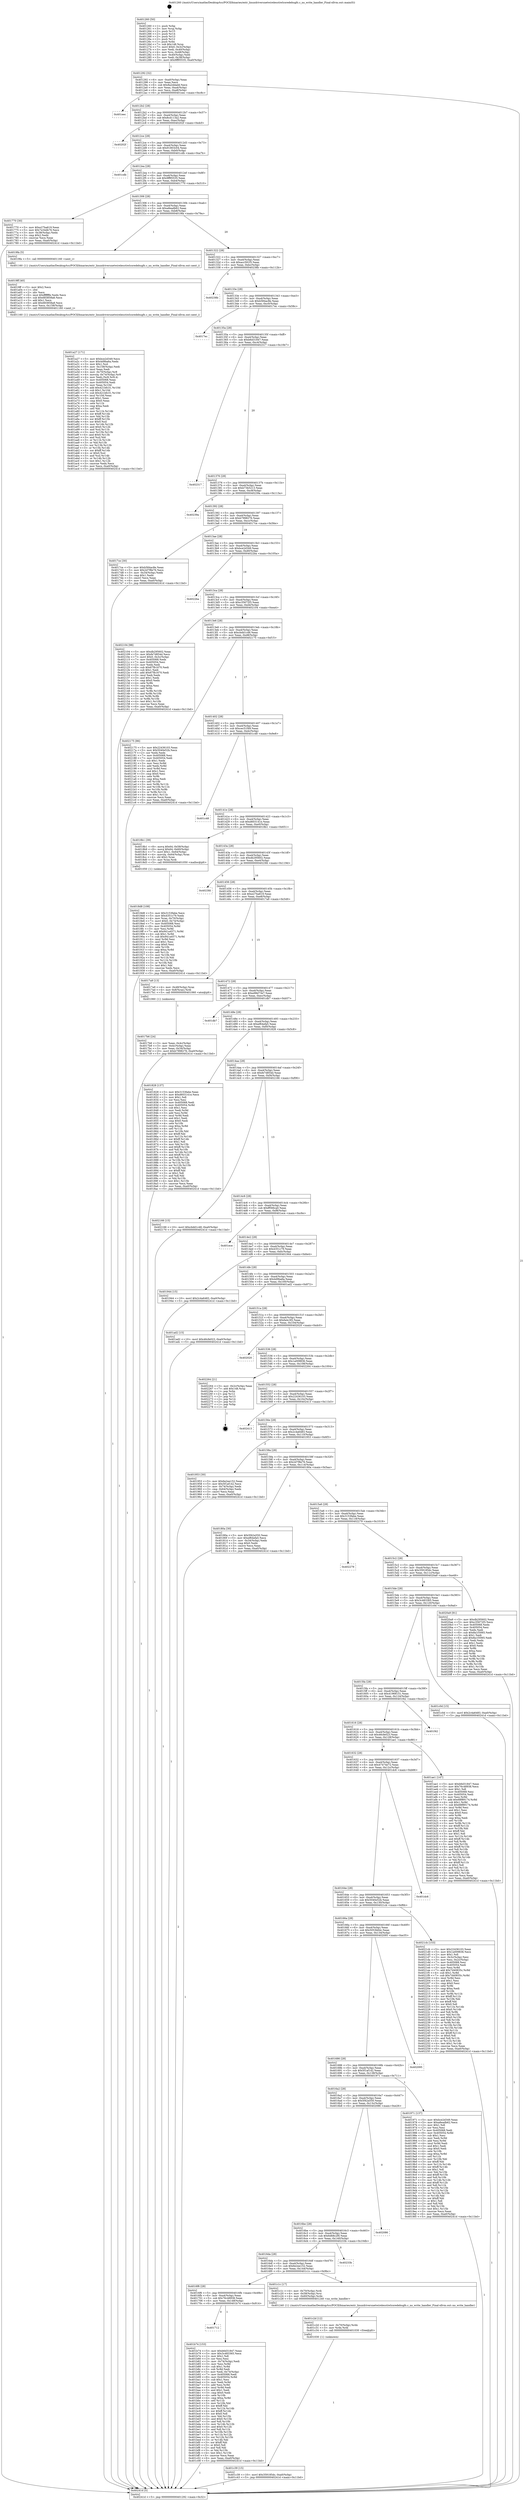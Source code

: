 digraph "0x401260" {
  label = "0x401260 (/mnt/c/Users/mathe/Desktop/tcc/POCII/binaries/extr_linuxdriversnetwirelesstiwlcoredebugfs.c_no_write_handler_Final-ollvm.out::main(0))"
  labelloc = "t"
  node[shape=record]

  Entry [label="",width=0.3,height=0.3,shape=circle,fillcolor=black,style=filled]
  "0x401292" [label="{
     0x401292 [32]\l
     | [instrs]\l
     &nbsp;&nbsp;0x401292 \<+6\>: mov -0xa0(%rbp),%eax\l
     &nbsp;&nbsp;0x401298 \<+2\>: mov %eax,%ecx\l
     &nbsp;&nbsp;0x40129a \<+6\>: sub $0x8a2ddadd,%ecx\l
     &nbsp;&nbsp;0x4012a0 \<+6\>: mov %eax,-0xa4(%rbp)\l
     &nbsp;&nbsp;0x4012a6 \<+6\>: mov %ecx,-0xa8(%rbp)\l
     &nbsp;&nbsp;0x4012ac \<+6\>: je 0000000000401eec \<main+0xc8c\>\l
  }"]
  "0x401eec" [label="{
     0x401eec\l
  }", style=dashed]
  "0x4012b2" [label="{
     0x4012b2 [28]\l
     | [instrs]\l
     &nbsp;&nbsp;0x4012b2 \<+5\>: jmp 00000000004012b7 \<main+0x57\>\l
     &nbsp;&nbsp;0x4012b7 \<+6\>: mov -0xa4(%rbp),%eax\l
     &nbsp;&nbsp;0x4012bd \<+5\>: sub $0x8cd113a2,%eax\l
     &nbsp;&nbsp;0x4012c2 \<+6\>: mov %eax,-0xac(%rbp)\l
     &nbsp;&nbsp;0x4012c8 \<+6\>: je 000000000040202f \<main+0xdcf\>\l
  }"]
  Exit [label="",width=0.3,height=0.3,shape=circle,fillcolor=black,style=filled,peripheries=2]
  "0x40202f" [label="{
     0x40202f\l
  }", style=dashed]
  "0x4012ce" [label="{
     0x4012ce [28]\l
     | [instrs]\l
     &nbsp;&nbsp;0x4012ce \<+5\>: jmp 00000000004012d3 \<main+0x73\>\l
     &nbsp;&nbsp;0x4012d3 \<+6\>: mov -0xa4(%rbp),%eax\l
     &nbsp;&nbsp;0x4012d9 \<+5\>: sub $0x91803c04,%eax\l
     &nbsp;&nbsp;0x4012de \<+6\>: mov %eax,-0xb0(%rbp)\l
     &nbsp;&nbsp;0x4012e4 \<+6\>: je 0000000000401cdb \<main+0xa7b\>\l
  }"]
  "0x401c39" [label="{
     0x401c39 [15]\l
     | [instrs]\l
     &nbsp;&nbsp;0x401c39 \<+10\>: movl $0x359185dc,-0xa0(%rbp)\l
     &nbsp;&nbsp;0x401c43 \<+5\>: jmp 000000000040241d \<main+0x11bd\>\l
  }"]
  "0x401cdb" [label="{
     0x401cdb\l
  }", style=dashed]
  "0x4012ea" [label="{
     0x4012ea [28]\l
     | [instrs]\l
     &nbsp;&nbsp;0x4012ea \<+5\>: jmp 00000000004012ef \<main+0x8f\>\l
     &nbsp;&nbsp;0x4012ef \<+6\>: mov -0xa4(%rbp),%eax\l
     &nbsp;&nbsp;0x4012f5 \<+5\>: sub $0x9ff95535,%eax\l
     &nbsp;&nbsp;0x4012fa \<+6\>: mov %eax,-0xb4(%rbp)\l
     &nbsp;&nbsp;0x401300 \<+6\>: je 0000000000401770 \<main+0x510\>\l
  }"]
  "0x401c2d" [label="{
     0x401c2d [12]\l
     | [instrs]\l
     &nbsp;&nbsp;0x401c2d \<+4\>: mov -0x70(%rbp),%rdx\l
     &nbsp;&nbsp;0x401c31 \<+3\>: mov %rdx,%rdi\l
     &nbsp;&nbsp;0x401c34 \<+5\>: call 0000000000401030 \<free@plt\>\l
     | [calls]\l
     &nbsp;&nbsp;0x401030 \{1\} (unknown)\l
  }"]
  "0x401770" [label="{
     0x401770 [30]\l
     | [instrs]\l
     &nbsp;&nbsp;0x401770 \<+5\>: mov $0xe27ba619,%eax\l
     &nbsp;&nbsp;0x401775 \<+5\>: mov $0x7e34db76,%ecx\l
     &nbsp;&nbsp;0x40177a \<+3\>: mov -0x38(%rbp),%edx\l
     &nbsp;&nbsp;0x40177d \<+3\>: cmp $0x2,%edx\l
     &nbsp;&nbsp;0x401780 \<+3\>: cmovne %ecx,%eax\l
     &nbsp;&nbsp;0x401783 \<+6\>: mov %eax,-0xa0(%rbp)\l
     &nbsp;&nbsp;0x401789 \<+5\>: jmp 000000000040241d \<main+0x11bd\>\l
  }"]
  "0x401306" [label="{
     0x401306 [28]\l
     | [instrs]\l
     &nbsp;&nbsp;0x401306 \<+5\>: jmp 000000000040130b \<main+0xab\>\l
     &nbsp;&nbsp;0x40130b \<+6\>: mov -0xa4(%rbp),%eax\l
     &nbsp;&nbsp;0x401311 \<+5\>: sub $0xa8eadb62,%eax\l
     &nbsp;&nbsp;0x401316 \<+6\>: mov %eax,-0xb8(%rbp)\l
     &nbsp;&nbsp;0x40131c \<+6\>: je 00000000004019fa \<main+0x79a\>\l
  }"]
  "0x40241d" [label="{
     0x40241d [5]\l
     | [instrs]\l
     &nbsp;&nbsp;0x40241d \<+5\>: jmp 0000000000401292 \<main+0x32\>\l
  }"]
  "0x401260" [label="{
     0x401260 [50]\l
     | [instrs]\l
     &nbsp;&nbsp;0x401260 \<+1\>: push %rbp\l
     &nbsp;&nbsp;0x401261 \<+3\>: mov %rsp,%rbp\l
     &nbsp;&nbsp;0x401264 \<+2\>: push %r15\l
     &nbsp;&nbsp;0x401266 \<+2\>: push %r14\l
     &nbsp;&nbsp;0x401268 \<+2\>: push %r13\l
     &nbsp;&nbsp;0x40126a \<+2\>: push %r12\l
     &nbsp;&nbsp;0x40126c \<+1\>: push %rbx\l
     &nbsp;&nbsp;0x40126d \<+7\>: sub $0x148,%rsp\l
     &nbsp;&nbsp;0x401274 \<+7\>: movl $0x0,-0x3c(%rbp)\l
     &nbsp;&nbsp;0x40127b \<+3\>: mov %edi,-0x40(%rbp)\l
     &nbsp;&nbsp;0x40127e \<+4\>: mov %rsi,-0x48(%rbp)\l
     &nbsp;&nbsp;0x401282 \<+3\>: mov -0x40(%rbp),%edi\l
     &nbsp;&nbsp;0x401285 \<+3\>: mov %edi,-0x38(%rbp)\l
     &nbsp;&nbsp;0x401288 \<+10\>: movl $0x9ff95535,-0xa0(%rbp)\l
  }"]
  "0x401712" [label="{
     0x401712\l
  }", style=dashed]
  "0x4019fa" [label="{
     0x4019fa [5]\l
     | [instrs]\l
     &nbsp;&nbsp;0x4019fa \<+5\>: call 0000000000401160 \<next_i\>\l
     | [calls]\l
     &nbsp;&nbsp;0x401160 \{1\} (/mnt/c/Users/mathe/Desktop/tcc/POCII/binaries/extr_linuxdriversnetwirelesstiwlcoredebugfs.c_no_write_handler_Final-ollvm.out::next_i)\l
  }"]
  "0x401322" [label="{
     0x401322 [28]\l
     | [instrs]\l
     &nbsp;&nbsp;0x401322 \<+5\>: jmp 0000000000401327 \<main+0xc7\>\l
     &nbsp;&nbsp;0x401327 \<+6\>: mov -0xa4(%rbp),%eax\l
     &nbsp;&nbsp;0x40132d \<+5\>: sub $0xacc591f3,%eax\l
     &nbsp;&nbsp;0x401332 \<+6\>: mov %eax,-0xbc(%rbp)\l
     &nbsp;&nbsp;0x401338 \<+6\>: je 000000000040238b \<main+0x112b\>\l
  }"]
  "0x401b74" [label="{
     0x401b74 [153]\l
     | [instrs]\l
     &nbsp;&nbsp;0x401b74 \<+5\>: mov $0xb6d31847,%eax\l
     &nbsp;&nbsp;0x401b79 \<+5\>: mov $0x3c483365,%ecx\l
     &nbsp;&nbsp;0x401b7e \<+2\>: mov $0x1,%dl\l
     &nbsp;&nbsp;0x401b80 \<+2\>: xor %esi,%esi\l
     &nbsp;&nbsp;0x401b82 \<+3\>: mov -0x74(%rbp),%edi\l
     &nbsp;&nbsp;0x401b85 \<+3\>: mov %esi,%r8d\l
     &nbsp;&nbsp;0x401b88 \<+4\>: sub $0x1,%r8d\l
     &nbsp;&nbsp;0x401b8c \<+3\>: sub %r8d,%edi\l
     &nbsp;&nbsp;0x401b8f \<+3\>: mov %edi,-0x74(%rbp)\l
     &nbsp;&nbsp;0x401b92 \<+7\>: mov 0x405068,%edi\l
     &nbsp;&nbsp;0x401b99 \<+8\>: mov 0x405054,%r8d\l
     &nbsp;&nbsp;0x401ba1 \<+3\>: sub $0x1,%esi\l
     &nbsp;&nbsp;0x401ba4 \<+3\>: mov %edi,%r9d\l
     &nbsp;&nbsp;0x401ba7 \<+3\>: add %esi,%r9d\l
     &nbsp;&nbsp;0x401baa \<+4\>: imul %r9d,%edi\l
     &nbsp;&nbsp;0x401bae \<+3\>: and $0x1,%edi\l
     &nbsp;&nbsp;0x401bb1 \<+3\>: cmp $0x0,%edi\l
     &nbsp;&nbsp;0x401bb4 \<+4\>: sete %r10b\l
     &nbsp;&nbsp;0x401bb8 \<+4\>: cmp $0xa,%r8d\l
     &nbsp;&nbsp;0x401bbc \<+4\>: setl %r11b\l
     &nbsp;&nbsp;0x401bc0 \<+3\>: mov %r10b,%bl\l
     &nbsp;&nbsp;0x401bc3 \<+3\>: xor $0xff,%bl\l
     &nbsp;&nbsp;0x401bc6 \<+3\>: mov %r11b,%r14b\l
     &nbsp;&nbsp;0x401bc9 \<+4\>: xor $0xff,%r14b\l
     &nbsp;&nbsp;0x401bcd \<+3\>: xor $0x0,%dl\l
     &nbsp;&nbsp;0x401bd0 \<+3\>: mov %bl,%r15b\l
     &nbsp;&nbsp;0x401bd3 \<+4\>: and $0x0,%r15b\l
     &nbsp;&nbsp;0x401bd7 \<+3\>: and %dl,%r10b\l
     &nbsp;&nbsp;0x401bda \<+3\>: mov %r14b,%r12b\l
     &nbsp;&nbsp;0x401bdd \<+4\>: and $0x0,%r12b\l
     &nbsp;&nbsp;0x401be1 \<+3\>: and %dl,%r11b\l
     &nbsp;&nbsp;0x401be4 \<+3\>: or %r10b,%r15b\l
     &nbsp;&nbsp;0x401be7 \<+3\>: or %r11b,%r12b\l
     &nbsp;&nbsp;0x401bea \<+3\>: xor %r12b,%r15b\l
     &nbsp;&nbsp;0x401bed \<+3\>: or %r14b,%bl\l
     &nbsp;&nbsp;0x401bf0 \<+3\>: xor $0xff,%bl\l
     &nbsp;&nbsp;0x401bf3 \<+3\>: or $0x0,%dl\l
     &nbsp;&nbsp;0x401bf6 \<+2\>: and %dl,%bl\l
     &nbsp;&nbsp;0x401bf8 \<+3\>: or %bl,%r15b\l
     &nbsp;&nbsp;0x401bfb \<+4\>: test $0x1,%r15b\l
     &nbsp;&nbsp;0x401bff \<+3\>: cmovne %ecx,%eax\l
     &nbsp;&nbsp;0x401c02 \<+6\>: mov %eax,-0xa0(%rbp)\l
     &nbsp;&nbsp;0x401c08 \<+5\>: jmp 000000000040241d \<main+0x11bd\>\l
  }"]
  "0x40238b" [label="{
     0x40238b\l
  }", style=dashed]
  "0x40133e" [label="{
     0x40133e [28]\l
     | [instrs]\l
     &nbsp;&nbsp;0x40133e \<+5\>: jmp 0000000000401343 \<main+0xe3\>\l
     &nbsp;&nbsp;0x401343 \<+6\>: mov -0xa4(%rbp),%eax\l
     &nbsp;&nbsp;0x401349 \<+5\>: sub $0xb584ac8e,%eax\l
     &nbsp;&nbsp;0x40134e \<+6\>: mov %eax,-0xc0(%rbp)\l
     &nbsp;&nbsp;0x401354 \<+6\>: je 00000000004017ec \<main+0x58c\>\l
  }"]
  "0x4016f6" [label="{
     0x4016f6 [28]\l
     | [instrs]\l
     &nbsp;&nbsp;0x4016f6 \<+5\>: jmp 00000000004016fb \<main+0x49b\>\l
     &nbsp;&nbsp;0x4016fb \<+6\>: mov -0xa4(%rbp),%eax\l
     &nbsp;&nbsp;0x401701 \<+5\>: sub $0x76c48938,%eax\l
     &nbsp;&nbsp;0x401706 \<+6\>: mov %eax,-0x148(%rbp)\l
     &nbsp;&nbsp;0x40170c \<+6\>: je 0000000000401b74 \<main+0x914\>\l
  }"]
  "0x4017ec" [label="{
     0x4017ec\l
  }", style=dashed]
  "0x40135a" [label="{
     0x40135a [28]\l
     | [instrs]\l
     &nbsp;&nbsp;0x40135a \<+5\>: jmp 000000000040135f \<main+0xff\>\l
     &nbsp;&nbsp;0x40135f \<+6\>: mov -0xa4(%rbp),%eax\l
     &nbsp;&nbsp;0x401365 \<+5\>: sub $0xb6d31847,%eax\l
     &nbsp;&nbsp;0x40136a \<+6\>: mov %eax,-0xc4(%rbp)\l
     &nbsp;&nbsp;0x401370 \<+6\>: je 0000000000402317 \<main+0x10b7\>\l
  }"]
  "0x401c1c" [label="{
     0x401c1c [17]\l
     | [instrs]\l
     &nbsp;&nbsp;0x401c1c \<+4\>: mov -0x70(%rbp),%rdi\l
     &nbsp;&nbsp;0x401c20 \<+4\>: mov -0x58(%rbp),%rsi\l
     &nbsp;&nbsp;0x401c24 \<+4\>: mov -0x60(%rbp),%rdx\l
     &nbsp;&nbsp;0x401c28 \<+5\>: call 0000000000401240 \<no_write_handler\>\l
     | [calls]\l
     &nbsp;&nbsp;0x401240 \{1\} (/mnt/c/Users/mathe/Desktop/tcc/POCII/binaries/extr_linuxdriversnetwirelesstiwlcoredebugfs.c_no_write_handler_Final-ollvm.out::no_write_handler)\l
  }"]
  "0x402317" [label="{
     0x402317\l
  }", style=dashed]
  "0x401376" [label="{
     0x401376 [28]\l
     | [instrs]\l
     &nbsp;&nbsp;0x401376 \<+5\>: jmp 000000000040137b \<main+0x11b\>\l
     &nbsp;&nbsp;0x40137b \<+6\>: mov -0xa4(%rbp),%eax\l
     &nbsp;&nbsp;0x401381 \<+5\>: sub $0xb73b5213,%eax\l
     &nbsp;&nbsp;0x401386 \<+6\>: mov %eax,-0xc8(%rbp)\l
     &nbsp;&nbsp;0x40138c \<+6\>: je 000000000040239a \<main+0x113a\>\l
  }"]
  "0x4016da" [label="{
     0x4016da [28]\l
     | [instrs]\l
     &nbsp;&nbsp;0x4016da \<+5\>: jmp 00000000004016df \<main+0x47f\>\l
     &nbsp;&nbsp;0x4016df \<+6\>: mov -0xa4(%rbp),%eax\l
     &nbsp;&nbsp;0x4016e5 \<+5\>: sub $0x6e2ee152,%eax\l
     &nbsp;&nbsp;0x4016ea \<+6\>: mov %eax,-0x144(%rbp)\l
     &nbsp;&nbsp;0x4016f0 \<+6\>: je 0000000000401c1c \<main+0x9bc\>\l
  }"]
  "0x40239a" [label="{
     0x40239a\l
  }", style=dashed]
  "0x401392" [label="{
     0x401392 [28]\l
     | [instrs]\l
     &nbsp;&nbsp;0x401392 \<+5\>: jmp 0000000000401397 \<main+0x137\>\l
     &nbsp;&nbsp;0x401397 \<+6\>: mov -0xa4(%rbp),%eax\l
     &nbsp;&nbsp;0x40139d \<+5\>: sub $0xb7998276,%eax\l
     &nbsp;&nbsp;0x4013a2 \<+6\>: mov %eax,-0xcc(%rbp)\l
     &nbsp;&nbsp;0x4013a8 \<+6\>: je 00000000004017ce \<main+0x56e\>\l
  }"]
  "0x40233b" [label="{
     0x40233b\l
  }", style=dashed]
  "0x4017ce" [label="{
     0x4017ce [30]\l
     | [instrs]\l
     &nbsp;&nbsp;0x4017ce \<+5\>: mov $0xb584ac8e,%eax\l
     &nbsp;&nbsp;0x4017d3 \<+5\>: mov $0x2d7f8e76,%ecx\l
     &nbsp;&nbsp;0x4017d8 \<+3\>: mov -0x34(%rbp),%edx\l
     &nbsp;&nbsp;0x4017db \<+3\>: cmp $0x1,%edx\l
     &nbsp;&nbsp;0x4017de \<+3\>: cmovl %ecx,%eax\l
     &nbsp;&nbsp;0x4017e1 \<+6\>: mov %eax,-0xa0(%rbp)\l
     &nbsp;&nbsp;0x4017e7 \<+5\>: jmp 000000000040241d \<main+0x11bd\>\l
  }"]
  "0x4013ae" [label="{
     0x4013ae [28]\l
     | [instrs]\l
     &nbsp;&nbsp;0x4013ae \<+5\>: jmp 00000000004013b3 \<main+0x153\>\l
     &nbsp;&nbsp;0x4013b3 \<+6\>: mov -0xa4(%rbp),%eax\l
     &nbsp;&nbsp;0x4013b9 \<+5\>: sub $0xbce2d349,%eax\l
     &nbsp;&nbsp;0x4013be \<+6\>: mov %eax,-0xd0(%rbp)\l
     &nbsp;&nbsp;0x4013c4 \<+6\>: je 00000000004022ba \<main+0x105a\>\l
  }"]
  "0x4016be" [label="{
     0x4016be [28]\l
     | [instrs]\l
     &nbsp;&nbsp;0x4016be \<+5\>: jmp 00000000004016c3 \<main+0x463\>\l
     &nbsp;&nbsp;0x4016c3 \<+6\>: mov -0xa4(%rbp),%eax\l
     &nbsp;&nbsp;0x4016c9 \<+5\>: sub $0x6d68c2f0,%eax\l
     &nbsp;&nbsp;0x4016ce \<+6\>: mov %eax,-0x140(%rbp)\l
     &nbsp;&nbsp;0x4016d4 \<+6\>: je 000000000040233b \<main+0x10db\>\l
  }"]
  "0x4022ba" [label="{
     0x4022ba\l
  }", style=dashed]
  "0x4013ca" [label="{
     0x4013ca [28]\l
     | [instrs]\l
     &nbsp;&nbsp;0x4013ca \<+5\>: jmp 00000000004013cf \<main+0x16f\>\l
     &nbsp;&nbsp;0x4013cf \<+6\>: mov -0xa4(%rbp),%eax\l
     &nbsp;&nbsp;0x4013d5 \<+5\>: sub $0xc35672f3,%eax\l
     &nbsp;&nbsp;0x4013da \<+6\>: mov %eax,-0xd4(%rbp)\l
     &nbsp;&nbsp;0x4013e0 \<+6\>: je 0000000000402104 \<main+0xea4\>\l
  }"]
  "0x402086" [label="{
     0x402086\l
  }", style=dashed]
  "0x402104" [label="{
     0x402104 [98]\l
     | [instrs]\l
     &nbsp;&nbsp;0x402104 \<+5\>: mov $0xdb295602,%eax\l
     &nbsp;&nbsp;0x402109 \<+5\>: mov $0xfe7d854d,%ecx\l
     &nbsp;&nbsp;0x40210e \<+7\>: movl $0x0,-0x3c(%rbp)\l
     &nbsp;&nbsp;0x402115 \<+7\>: mov 0x405068,%edx\l
     &nbsp;&nbsp;0x40211c \<+7\>: mov 0x405054,%esi\l
     &nbsp;&nbsp;0x402123 \<+2\>: mov %edx,%edi\l
     &nbsp;&nbsp;0x402125 \<+6\>: sub $0x67fb1670,%edi\l
     &nbsp;&nbsp;0x40212b \<+3\>: sub $0x1,%edi\l
     &nbsp;&nbsp;0x40212e \<+6\>: add $0x67fb1670,%edi\l
     &nbsp;&nbsp;0x402134 \<+3\>: imul %edi,%edx\l
     &nbsp;&nbsp;0x402137 \<+3\>: and $0x1,%edx\l
     &nbsp;&nbsp;0x40213a \<+3\>: cmp $0x0,%edx\l
     &nbsp;&nbsp;0x40213d \<+4\>: sete %r8b\l
     &nbsp;&nbsp;0x402141 \<+3\>: cmp $0xa,%esi\l
     &nbsp;&nbsp;0x402144 \<+4\>: setl %r9b\l
     &nbsp;&nbsp;0x402148 \<+3\>: mov %r8b,%r10b\l
     &nbsp;&nbsp;0x40214b \<+3\>: and %r9b,%r10b\l
     &nbsp;&nbsp;0x40214e \<+3\>: xor %r9b,%r8b\l
     &nbsp;&nbsp;0x402151 \<+3\>: or %r8b,%r10b\l
     &nbsp;&nbsp;0x402154 \<+4\>: test $0x1,%r10b\l
     &nbsp;&nbsp;0x402158 \<+3\>: cmovne %ecx,%eax\l
     &nbsp;&nbsp;0x40215b \<+6\>: mov %eax,-0xa0(%rbp)\l
     &nbsp;&nbsp;0x402161 \<+5\>: jmp 000000000040241d \<main+0x11bd\>\l
  }"]
  "0x4013e6" [label="{
     0x4013e6 [28]\l
     | [instrs]\l
     &nbsp;&nbsp;0x4013e6 \<+5\>: jmp 00000000004013eb \<main+0x18b\>\l
     &nbsp;&nbsp;0x4013eb \<+6\>: mov -0xa4(%rbp),%eax\l
     &nbsp;&nbsp;0x4013f1 \<+5\>: sub $0xcbdd1c48,%eax\l
     &nbsp;&nbsp;0x4013f6 \<+6\>: mov %eax,-0xd8(%rbp)\l
     &nbsp;&nbsp;0x4013fc \<+6\>: je 0000000000402175 \<main+0xf15\>\l
  }"]
  "0x401a27" [label="{
     0x401a27 [171]\l
     | [instrs]\l
     &nbsp;&nbsp;0x401a27 \<+5\>: mov $0xbce2d349,%ecx\l
     &nbsp;&nbsp;0x401a2c \<+5\>: mov $0x4d9ba6a,%edx\l
     &nbsp;&nbsp;0x401a31 \<+3\>: mov $0x1,%sil\l
     &nbsp;&nbsp;0x401a34 \<+6\>: mov -0x158(%rbp),%edi\l
     &nbsp;&nbsp;0x401a3a \<+3\>: imul %eax,%edi\l
     &nbsp;&nbsp;0x401a3d \<+4\>: mov -0x70(%rbp),%r8\l
     &nbsp;&nbsp;0x401a41 \<+4\>: movslq -0x74(%rbp),%r9\l
     &nbsp;&nbsp;0x401a45 \<+4\>: mov %edi,(%r8,%r9,4)\l
     &nbsp;&nbsp;0x401a49 \<+7\>: mov 0x405068,%eax\l
     &nbsp;&nbsp;0x401a50 \<+7\>: mov 0x405054,%edi\l
     &nbsp;&nbsp;0x401a57 \<+3\>: mov %eax,%r10d\l
     &nbsp;&nbsp;0x401a5a \<+7\>: add $0x421bfc31,%r10d\l
     &nbsp;&nbsp;0x401a61 \<+4\>: sub $0x1,%r10d\l
     &nbsp;&nbsp;0x401a65 \<+7\>: sub $0x421bfc31,%r10d\l
     &nbsp;&nbsp;0x401a6c \<+4\>: imul %r10d,%eax\l
     &nbsp;&nbsp;0x401a70 \<+3\>: and $0x1,%eax\l
     &nbsp;&nbsp;0x401a73 \<+3\>: cmp $0x0,%eax\l
     &nbsp;&nbsp;0x401a76 \<+4\>: sete %r11b\l
     &nbsp;&nbsp;0x401a7a \<+3\>: cmp $0xa,%edi\l
     &nbsp;&nbsp;0x401a7d \<+3\>: setl %bl\l
     &nbsp;&nbsp;0x401a80 \<+3\>: mov %r11b,%r14b\l
     &nbsp;&nbsp;0x401a83 \<+4\>: xor $0xff,%r14b\l
     &nbsp;&nbsp;0x401a87 \<+3\>: mov %bl,%r15b\l
     &nbsp;&nbsp;0x401a8a \<+4\>: xor $0xff,%r15b\l
     &nbsp;&nbsp;0x401a8e \<+4\>: xor $0x0,%sil\l
     &nbsp;&nbsp;0x401a92 \<+3\>: mov %r14b,%r12b\l
     &nbsp;&nbsp;0x401a95 \<+4\>: and $0x0,%r12b\l
     &nbsp;&nbsp;0x401a99 \<+3\>: and %sil,%r11b\l
     &nbsp;&nbsp;0x401a9c \<+3\>: mov %r15b,%r13b\l
     &nbsp;&nbsp;0x401a9f \<+4\>: and $0x0,%r13b\l
     &nbsp;&nbsp;0x401aa3 \<+3\>: and %sil,%bl\l
     &nbsp;&nbsp;0x401aa6 \<+3\>: or %r11b,%r12b\l
     &nbsp;&nbsp;0x401aa9 \<+3\>: or %bl,%r13b\l
     &nbsp;&nbsp;0x401aac \<+3\>: xor %r13b,%r12b\l
     &nbsp;&nbsp;0x401aaf \<+3\>: or %r15b,%r14b\l
     &nbsp;&nbsp;0x401ab2 \<+4\>: xor $0xff,%r14b\l
     &nbsp;&nbsp;0x401ab6 \<+4\>: or $0x0,%sil\l
     &nbsp;&nbsp;0x401aba \<+3\>: and %sil,%r14b\l
     &nbsp;&nbsp;0x401abd \<+3\>: or %r14b,%r12b\l
     &nbsp;&nbsp;0x401ac0 \<+4\>: test $0x1,%r12b\l
     &nbsp;&nbsp;0x401ac4 \<+3\>: cmovne %edx,%ecx\l
     &nbsp;&nbsp;0x401ac7 \<+6\>: mov %ecx,-0xa0(%rbp)\l
     &nbsp;&nbsp;0x401acd \<+5\>: jmp 000000000040241d \<main+0x11bd\>\l
  }"]
  "0x402175" [label="{
     0x402175 [86]\l
     | [instrs]\l
     &nbsp;&nbsp;0x402175 \<+5\>: mov $0x22436103,%eax\l
     &nbsp;&nbsp;0x40217a \<+5\>: mov $0x5040e52b,%ecx\l
     &nbsp;&nbsp;0x40217f \<+2\>: xor %edx,%edx\l
     &nbsp;&nbsp;0x402181 \<+7\>: mov 0x405068,%esi\l
     &nbsp;&nbsp;0x402188 \<+7\>: mov 0x405054,%edi\l
     &nbsp;&nbsp;0x40218f \<+3\>: sub $0x1,%edx\l
     &nbsp;&nbsp;0x402192 \<+3\>: mov %esi,%r8d\l
     &nbsp;&nbsp;0x402195 \<+3\>: add %edx,%r8d\l
     &nbsp;&nbsp;0x402198 \<+4\>: imul %r8d,%esi\l
     &nbsp;&nbsp;0x40219c \<+3\>: and $0x1,%esi\l
     &nbsp;&nbsp;0x40219f \<+3\>: cmp $0x0,%esi\l
     &nbsp;&nbsp;0x4021a2 \<+4\>: sete %r9b\l
     &nbsp;&nbsp;0x4021a6 \<+3\>: cmp $0xa,%edi\l
     &nbsp;&nbsp;0x4021a9 \<+4\>: setl %r10b\l
     &nbsp;&nbsp;0x4021ad \<+3\>: mov %r9b,%r11b\l
     &nbsp;&nbsp;0x4021b0 \<+3\>: and %r10b,%r11b\l
     &nbsp;&nbsp;0x4021b3 \<+3\>: xor %r10b,%r9b\l
     &nbsp;&nbsp;0x4021b6 \<+3\>: or %r9b,%r11b\l
     &nbsp;&nbsp;0x4021b9 \<+4\>: test $0x1,%r11b\l
     &nbsp;&nbsp;0x4021bd \<+3\>: cmovne %ecx,%eax\l
     &nbsp;&nbsp;0x4021c0 \<+6\>: mov %eax,-0xa0(%rbp)\l
     &nbsp;&nbsp;0x4021c6 \<+5\>: jmp 000000000040241d \<main+0x11bd\>\l
  }"]
  "0x401402" [label="{
     0x401402 [28]\l
     | [instrs]\l
     &nbsp;&nbsp;0x401402 \<+5\>: jmp 0000000000401407 \<main+0x1a7\>\l
     &nbsp;&nbsp;0x401407 \<+6\>: mov -0xa4(%rbp),%eax\l
     &nbsp;&nbsp;0x40140d \<+5\>: sub $0xcec51f49,%eax\l
     &nbsp;&nbsp;0x401412 \<+6\>: mov %eax,-0xdc(%rbp)\l
     &nbsp;&nbsp;0x401418 \<+6\>: je 0000000000401c48 \<main+0x9e8\>\l
  }"]
  "0x4019ff" [label="{
     0x4019ff [40]\l
     | [instrs]\l
     &nbsp;&nbsp;0x4019ff \<+5\>: mov $0x2,%ecx\l
     &nbsp;&nbsp;0x401a04 \<+1\>: cltd\l
     &nbsp;&nbsp;0x401a05 \<+2\>: idiv %ecx\l
     &nbsp;&nbsp;0x401a07 \<+6\>: imul $0xfffffffe,%edx,%ecx\l
     &nbsp;&nbsp;0x401a0d \<+6\>: sub $0x683858a8,%ecx\l
     &nbsp;&nbsp;0x401a13 \<+3\>: add $0x1,%ecx\l
     &nbsp;&nbsp;0x401a16 \<+6\>: add $0x683858a8,%ecx\l
     &nbsp;&nbsp;0x401a1c \<+6\>: mov %ecx,-0x158(%rbp)\l
     &nbsp;&nbsp;0x401a22 \<+5\>: call 0000000000401160 \<next_i\>\l
     | [calls]\l
     &nbsp;&nbsp;0x401160 \{1\} (/mnt/c/Users/mathe/Desktop/tcc/POCII/binaries/extr_linuxdriversnetwirelesstiwlcoredebugfs.c_no_write_handler_Final-ollvm.out::next_i)\l
  }"]
  "0x401c48" [label="{
     0x401c48\l
  }", style=dashed]
  "0x40141e" [label="{
     0x40141e [28]\l
     | [instrs]\l
     &nbsp;&nbsp;0x40141e \<+5\>: jmp 0000000000401423 \<main+0x1c3\>\l
     &nbsp;&nbsp;0x401423 \<+6\>: mov -0xa4(%rbp),%eax\l
     &nbsp;&nbsp;0x401429 \<+5\>: sub $0xd603141e,%eax\l
     &nbsp;&nbsp;0x40142e \<+6\>: mov %eax,-0xe0(%rbp)\l
     &nbsp;&nbsp;0x401434 \<+6\>: je 00000000004018b1 \<main+0x651\>\l
  }"]
  "0x4016a2" [label="{
     0x4016a2 [28]\l
     | [instrs]\l
     &nbsp;&nbsp;0x4016a2 \<+5\>: jmp 00000000004016a7 \<main+0x447\>\l
     &nbsp;&nbsp;0x4016a7 \<+6\>: mov -0xa4(%rbp),%eax\l
     &nbsp;&nbsp;0x4016ad \<+5\>: sub $0x5f42a550,%eax\l
     &nbsp;&nbsp;0x4016b2 \<+6\>: mov %eax,-0x13c(%rbp)\l
     &nbsp;&nbsp;0x4016b8 \<+6\>: je 0000000000402086 \<main+0xe26\>\l
  }"]
  "0x4018b1" [label="{
     0x4018b1 [39]\l
     | [instrs]\l
     &nbsp;&nbsp;0x4018b1 \<+8\>: movq $0x64,-0x58(%rbp)\l
     &nbsp;&nbsp;0x4018b9 \<+8\>: movq $0x64,-0x60(%rbp)\l
     &nbsp;&nbsp;0x4018c1 \<+7\>: movl $0x1,-0x64(%rbp)\l
     &nbsp;&nbsp;0x4018c8 \<+4\>: movslq -0x64(%rbp),%rax\l
     &nbsp;&nbsp;0x4018cc \<+4\>: shl $0x2,%rax\l
     &nbsp;&nbsp;0x4018d0 \<+3\>: mov %rax,%rdi\l
     &nbsp;&nbsp;0x4018d3 \<+5\>: call 0000000000401050 \<malloc@plt\>\l
     | [calls]\l
     &nbsp;&nbsp;0x401050 \{1\} (unknown)\l
  }"]
  "0x40143a" [label="{
     0x40143a [28]\l
     | [instrs]\l
     &nbsp;&nbsp;0x40143a \<+5\>: jmp 000000000040143f \<main+0x1df\>\l
     &nbsp;&nbsp;0x40143f \<+6\>: mov -0xa4(%rbp),%eax\l
     &nbsp;&nbsp;0x401445 \<+5\>: sub $0xdb295602,%eax\l
     &nbsp;&nbsp;0x40144a \<+6\>: mov %eax,-0xe4(%rbp)\l
     &nbsp;&nbsp;0x401450 \<+6\>: je 00000000004023fd \<main+0x119d\>\l
  }"]
  "0x401971" [label="{
     0x401971 [137]\l
     | [instrs]\l
     &nbsp;&nbsp;0x401971 \<+5\>: mov $0xbce2d349,%eax\l
     &nbsp;&nbsp;0x401976 \<+5\>: mov $0xa8eadb62,%ecx\l
     &nbsp;&nbsp;0x40197b \<+2\>: mov $0x1,%dl\l
     &nbsp;&nbsp;0x40197d \<+2\>: xor %esi,%esi\l
     &nbsp;&nbsp;0x40197f \<+7\>: mov 0x405068,%edi\l
     &nbsp;&nbsp;0x401986 \<+8\>: mov 0x405054,%r8d\l
     &nbsp;&nbsp;0x40198e \<+3\>: sub $0x1,%esi\l
     &nbsp;&nbsp;0x401991 \<+3\>: mov %edi,%r9d\l
     &nbsp;&nbsp;0x401994 \<+3\>: add %esi,%r9d\l
     &nbsp;&nbsp;0x401997 \<+4\>: imul %r9d,%edi\l
     &nbsp;&nbsp;0x40199b \<+3\>: and $0x1,%edi\l
     &nbsp;&nbsp;0x40199e \<+3\>: cmp $0x0,%edi\l
     &nbsp;&nbsp;0x4019a1 \<+4\>: sete %r10b\l
     &nbsp;&nbsp;0x4019a5 \<+4\>: cmp $0xa,%r8d\l
     &nbsp;&nbsp;0x4019a9 \<+4\>: setl %r11b\l
     &nbsp;&nbsp;0x4019ad \<+3\>: mov %r10b,%bl\l
     &nbsp;&nbsp;0x4019b0 \<+3\>: xor $0xff,%bl\l
     &nbsp;&nbsp;0x4019b3 \<+3\>: mov %r11b,%r14b\l
     &nbsp;&nbsp;0x4019b6 \<+4\>: xor $0xff,%r14b\l
     &nbsp;&nbsp;0x4019ba \<+3\>: xor $0x1,%dl\l
     &nbsp;&nbsp;0x4019bd \<+3\>: mov %bl,%r15b\l
     &nbsp;&nbsp;0x4019c0 \<+4\>: and $0xff,%r15b\l
     &nbsp;&nbsp;0x4019c4 \<+3\>: and %dl,%r10b\l
     &nbsp;&nbsp;0x4019c7 \<+3\>: mov %r14b,%r12b\l
     &nbsp;&nbsp;0x4019ca \<+4\>: and $0xff,%r12b\l
     &nbsp;&nbsp;0x4019ce \<+3\>: and %dl,%r11b\l
     &nbsp;&nbsp;0x4019d1 \<+3\>: or %r10b,%r15b\l
     &nbsp;&nbsp;0x4019d4 \<+3\>: or %r11b,%r12b\l
     &nbsp;&nbsp;0x4019d7 \<+3\>: xor %r12b,%r15b\l
     &nbsp;&nbsp;0x4019da \<+3\>: or %r14b,%bl\l
     &nbsp;&nbsp;0x4019dd \<+3\>: xor $0xff,%bl\l
     &nbsp;&nbsp;0x4019e0 \<+3\>: or $0x1,%dl\l
     &nbsp;&nbsp;0x4019e3 \<+2\>: and %dl,%bl\l
     &nbsp;&nbsp;0x4019e5 \<+3\>: or %bl,%r15b\l
     &nbsp;&nbsp;0x4019e8 \<+4\>: test $0x1,%r15b\l
     &nbsp;&nbsp;0x4019ec \<+3\>: cmovne %ecx,%eax\l
     &nbsp;&nbsp;0x4019ef \<+6\>: mov %eax,-0xa0(%rbp)\l
     &nbsp;&nbsp;0x4019f5 \<+5\>: jmp 000000000040241d \<main+0x11bd\>\l
  }"]
  "0x4023fd" [label="{
     0x4023fd\l
  }", style=dashed]
  "0x401456" [label="{
     0x401456 [28]\l
     | [instrs]\l
     &nbsp;&nbsp;0x401456 \<+5\>: jmp 000000000040145b \<main+0x1fb\>\l
     &nbsp;&nbsp;0x40145b \<+6\>: mov -0xa4(%rbp),%eax\l
     &nbsp;&nbsp;0x401461 \<+5\>: sub $0xe27ba619,%eax\l
     &nbsp;&nbsp;0x401466 \<+6\>: mov %eax,-0xe8(%rbp)\l
     &nbsp;&nbsp;0x40146c \<+6\>: je 00000000004017a9 \<main+0x549\>\l
  }"]
  "0x401686" [label="{
     0x401686 [28]\l
     | [instrs]\l
     &nbsp;&nbsp;0x401686 \<+5\>: jmp 000000000040168b \<main+0x42b\>\l
     &nbsp;&nbsp;0x40168b \<+6\>: mov -0xa4(%rbp),%eax\l
     &nbsp;&nbsp;0x401691 \<+5\>: sub $0x5f1af142,%eax\l
     &nbsp;&nbsp;0x401696 \<+6\>: mov %eax,-0x138(%rbp)\l
     &nbsp;&nbsp;0x40169c \<+6\>: je 0000000000401971 \<main+0x711\>\l
  }"]
  "0x4017a9" [label="{
     0x4017a9 [13]\l
     | [instrs]\l
     &nbsp;&nbsp;0x4017a9 \<+4\>: mov -0x48(%rbp),%rax\l
     &nbsp;&nbsp;0x4017ad \<+4\>: mov 0x8(%rax),%rdi\l
     &nbsp;&nbsp;0x4017b1 \<+5\>: call 0000000000401060 \<atoi@plt\>\l
     | [calls]\l
     &nbsp;&nbsp;0x401060 \{1\} (unknown)\l
  }"]
  "0x401472" [label="{
     0x401472 [28]\l
     | [instrs]\l
     &nbsp;&nbsp;0x401472 \<+5\>: jmp 0000000000401477 \<main+0x217\>\l
     &nbsp;&nbsp;0x401477 \<+6\>: mov -0xa4(%rbp),%eax\l
     &nbsp;&nbsp;0x40147d \<+5\>: sub $0xe98d73e7,%eax\l
     &nbsp;&nbsp;0x401482 \<+6\>: mov %eax,-0xec(%rbp)\l
     &nbsp;&nbsp;0x401488 \<+6\>: je 0000000000401db7 \<main+0xb57\>\l
  }"]
  "0x4017b6" [label="{
     0x4017b6 [24]\l
     | [instrs]\l
     &nbsp;&nbsp;0x4017b6 \<+3\>: mov %eax,-0x4c(%rbp)\l
     &nbsp;&nbsp;0x4017b9 \<+3\>: mov -0x4c(%rbp),%eax\l
     &nbsp;&nbsp;0x4017bc \<+3\>: mov %eax,-0x34(%rbp)\l
     &nbsp;&nbsp;0x4017bf \<+10\>: movl $0xb7998276,-0xa0(%rbp)\l
     &nbsp;&nbsp;0x4017c9 \<+5\>: jmp 000000000040241d \<main+0x11bd\>\l
  }"]
  "0x402095" [label="{
     0x402095\l
  }", style=dashed]
  "0x401db7" [label="{
     0x401db7\l
  }", style=dashed]
  "0x40148e" [label="{
     0x40148e [28]\l
     | [instrs]\l
     &nbsp;&nbsp;0x40148e \<+5\>: jmp 0000000000401493 \<main+0x233\>\l
     &nbsp;&nbsp;0x401493 \<+6\>: mov -0xa4(%rbp),%eax\l
     &nbsp;&nbsp;0x401499 \<+5\>: sub $0xef64efa5,%eax\l
     &nbsp;&nbsp;0x40149e \<+6\>: mov %eax,-0xf0(%rbp)\l
     &nbsp;&nbsp;0x4014a4 \<+6\>: je 0000000000401828 \<main+0x5c8\>\l
  }"]
  "0x40166a" [label="{
     0x40166a [28]\l
     | [instrs]\l
     &nbsp;&nbsp;0x40166a \<+5\>: jmp 000000000040166f \<main+0x40f\>\l
     &nbsp;&nbsp;0x40166f \<+6\>: mov -0xa4(%rbp),%eax\l
     &nbsp;&nbsp;0x401675 \<+5\>: sub $0x5053b64c,%eax\l
     &nbsp;&nbsp;0x40167a \<+6\>: mov %eax,-0x134(%rbp)\l
     &nbsp;&nbsp;0x401680 \<+6\>: je 0000000000402095 \<main+0xe35\>\l
  }"]
  "0x401828" [label="{
     0x401828 [137]\l
     | [instrs]\l
     &nbsp;&nbsp;0x401828 \<+5\>: mov $0x3153fabe,%eax\l
     &nbsp;&nbsp;0x40182d \<+5\>: mov $0xd603141e,%ecx\l
     &nbsp;&nbsp;0x401832 \<+2\>: mov $0x1,%dl\l
     &nbsp;&nbsp;0x401834 \<+2\>: xor %esi,%esi\l
     &nbsp;&nbsp;0x401836 \<+7\>: mov 0x405068,%edi\l
     &nbsp;&nbsp;0x40183d \<+8\>: mov 0x405054,%r8d\l
     &nbsp;&nbsp;0x401845 \<+3\>: sub $0x1,%esi\l
     &nbsp;&nbsp;0x401848 \<+3\>: mov %edi,%r9d\l
     &nbsp;&nbsp;0x40184b \<+3\>: add %esi,%r9d\l
     &nbsp;&nbsp;0x40184e \<+4\>: imul %r9d,%edi\l
     &nbsp;&nbsp;0x401852 \<+3\>: and $0x1,%edi\l
     &nbsp;&nbsp;0x401855 \<+3\>: cmp $0x0,%edi\l
     &nbsp;&nbsp;0x401858 \<+4\>: sete %r10b\l
     &nbsp;&nbsp;0x40185c \<+4\>: cmp $0xa,%r8d\l
     &nbsp;&nbsp;0x401860 \<+4\>: setl %r11b\l
     &nbsp;&nbsp;0x401864 \<+3\>: mov %r10b,%bl\l
     &nbsp;&nbsp;0x401867 \<+3\>: xor $0xff,%bl\l
     &nbsp;&nbsp;0x40186a \<+3\>: mov %r11b,%r14b\l
     &nbsp;&nbsp;0x40186d \<+4\>: xor $0xff,%r14b\l
     &nbsp;&nbsp;0x401871 \<+3\>: xor $0x1,%dl\l
     &nbsp;&nbsp;0x401874 \<+3\>: mov %bl,%r15b\l
     &nbsp;&nbsp;0x401877 \<+4\>: and $0xff,%r15b\l
     &nbsp;&nbsp;0x40187b \<+3\>: and %dl,%r10b\l
     &nbsp;&nbsp;0x40187e \<+3\>: mov %r14b,%r12b\l
     &nbsp;&nbsp;0x401881 \<+4\>: and $0xff,%r12b\l
     &nbsp;&nbsp;0x401885 \<+3\>: and %dl,%r11b\l
     &nbsp;&nbsp;0x401888 \<+3\>: or %r10b,%r15b\l
     &nbsp;&nbsp;0x40188b \<+3\>: or %r11b,%r12b\l
     &nbsp;&nbsp;0x40188e \<+3\>: xor %r12b,%r15b\l
     &nbsp;&nbsp;0x401891 \<+3\>: or %r14b,%bl\l
     &nbsp;&nbsp;0x401894 \<+3\>: xor $0xff,%bl\l
     &nbsp;&nbsp;0x401897 \<+3\>: or $0x1,%dl\l
     &nbsp;&nbsp;0x40189a \<+2\>: and %dl,%bl\l
     &nbsp;&nbsp;0x40189c \<+3\>: or %bl,%r15b\l
     &nbsp;&nbsp;0x40189f \<+4\>: test $0x1,%r15b\l
     &nbsp;&nbsp;0x4018a3 \<+3\>: cmovne %ecx,%eax\l
     &nbsp;&nbsp;0x4018a6 \<+6\>: mov %eax,-0xa0(%rbp)\l
     &nbsp;&nbsp;0x4018ac \<+5\>: jmp 000000000040241d \<main+0x11bd\>\l
  }"]
  "0x4014aa" [label="{
     0x4014aa [28]\l
     | [instrs]\l
     &nbsp;&nbsp;0x4014aa \<+5\>: jmp 00000000004014af \<main+0x24f\>\l
     &nbsp;&nbsp;0x4014af \<+6\>: mov -0xa4(%rbp),%eax\l
     &nbsp;&nbsp;0x4014b5 \<+5\>: sub $0xfe7d854d,%eax\l
     &nbsp;&nbsp;0x4014ba \<+6\>: mov %eax,-0xf4(%rbp)\l
     &nbsp;&nbsp;0x4014c0 \<+6\>: je 0000000000402166 \<main+0xf06\>\l
  }"]
  "0x4021cb" [label="{
     0x4021cb [153]\l
     | [instrs]\l
     &nbsp;&nbsp;0x4021cb \<+5\>: mov $0x22436103,%eax\l
     &nbsp;&nbsp;0x4021d0 \<+5\>: mov $0x1a009836,%ecx\l
     &nbsp;&nbsp;0x4021d5 \<+2\>: mov $0x1,%dl\l
     &nbsp;&nbsp;0x4021d7 \<+3\>: mov -0x3c(%rbp),%esi\l
     &nbsp;&nbsp;0x4021da \<+3\>: mov %esi,-0x2c(%rbp)\l
     &nbsp;&nbsp;0x4021dd \<+7\>: mov 0x405068,%esi\l
     &nbsp;&nbsp;0x4021e4 \<+7\>: mov 0x405054,%edi\l
     &nbsp;&nbsp;0x4021eb \<+3\>: mov %esi,%r8d\l
     &nbsp;&nbsp;0x4021ee \<+7\>: add $0x7d40835c,%r8d\l
     &nbsp;&nbsp;0x4021f5 \<+4\>: sub $0x1,%r8d\l
     &nbsp;&nbsp;0x4021f9 \<+7\>: sub $0x7d40835c,%r8d\l
     &nbsp;&nbsp;0x402200 \<+4\>: imul %r8d,%esi\l
     &nbsp;&nbsp;0x402204 \<+3\>: and $0x1,%esi\l
     &nbsp;&nbsp;0x402207 \<+3\>: cmp $0x0,%esi\l
     &nbsp;&nbsp;0x40220a \<+4\>: sete %r9b\l
     &nbsp;&nbsp;0x40220e \<+3\>: cmp $0xa,%edi\l
     &nbsp;&nbsp;0x402211 \<+4\>: setl %r10b\l
     &nbsp;&nbsp;0x402215 \<+3\>: mov %r9b,%r11b\l
     &nbsp;&nbsp;0x402218 \<+4\>: xor $0xff,%r11b\l
     &nbsp;&nbsp;0x40221c \<+3\>: mov %r10b,%bl\l
     &nbsp;&nbsp;0x40221f \<+3\>: xor $0xff,%bl\l
     &nbsp;&nbsp;0x402222 \<+3\>: xor $0x0,%dl\l
     &nbsp;&nbsp;0x402225 \<+3\>: mov %r11b,%r14b\l
     &nbsp;&nbsp;0x402228 \<+4\>: and $0x0,%r14b\l
     &nbsp;&nbsp;0x40222c \<+3\>: and %dl,%r9b\l
     &nbsp;&nbsp;0x40222f \<+3\>: mov %bl,%r15b\l
     &nbsp;&nbsp;0x402232 \<+4\>: and $0x0,%r15b\l
     &nbsp;&nbsp;0x402236 \<+3\>: and %dl,%r10b\l
     &nbsp;&nbsp;0x402239 \<+3\>: or %r9b,%r14b\l
     &nbsp;&nbsp;0x40223c \<+3\>: or %r10b,%r15b\l
     &nbsp;&nbsp;0x40223f \<+3\>: xor %r15b,%r14b\l
     &nbsp;&nbsp;0x402242 \<+3\>: or %bl,%r11b\l
     &nbsp;&nbsp;0x402245 \<+4\>: xor $0xff,%r11b\l
     &nbsp;&nbsp;0x402249 \<+3\>: or $0x0,%dl\l
     &nbsp;&nbsp;0x40224c \<+3\>: and %dl,%r11b\l
     &nbsp;&nbsp;0x40224f \<+3\>: or %r11b,%r14b\l
     &nbsp;&nbsp;0x402252 \<+4\>: test $0x1,%r14b\l
     &nbsp;&nbsp;0x402256 \<+3\>: cmovne %ecx,%eax\l
     &nbsp;&nbsp;0x402259 \<+6\>: mov %eax,-0xa0(%rbp)\l
     &nbsp;&nbsp;0x40225f \<+5\>: jmp 000000000040241d \<main+0x11bd\>\l
  }"]
  "0x402166" [label="{
     0x402166 [15]\l
     | [instrs]\l
     &nbsp;&nbsp;0x402166 \<+10\>: movl $0xcbdd1c48,-0xa0(%rbp)\l
     &nbsp;&nbsp;0x402170 \<+5\>: jmp 000000000040241d \<main+0x11bd\>\l
  }"]
  "0x4014c6" [label="{
     0x4014c6 [28]\l
     | [instrs]\l
     &nbsp;&nbsp;0x4014c6 \<+5\>: jmp 00000000004014cb \<main+0x26b\>\l
     &nbsp;&nbsp;0x4014cb \<+6\>: mov -0xa4(%rbp),%eax\l
     &nbsp;&nbsp;0x4014d1 \<+5\>: sub $0xff566ca0,%eax\l
     &nbsp;&nbsp;0x4014d6 \<+6\>: mov %eax,-0xf8(%rbp)\l
     &nbsp;&nbsp;0x4014dc \<+6\>: je 0000000000401ece \<main+0xc6e\>\l
  }"]
  "0x40164e" [label="{
     0x40164e [28]\l
     | [instrs]\l
     &nbsp;&nbsp;0x40164e \<+5\>: jmp 0000000000401653 \<main+0x3f3\>\l
     &nbsp;&nbsp;0x401653 \<+6\>: mov -0xa4(%rbp),%eax\l
     &nbsp;&nbsp;0x401659 \<+5\>: sub $0x5040e52b,%eax\l
     &nbsp;&nbsp;0x40165e \<+6\>: mov %eax,-0x130(%rbp)\l
     &nbsp;&nbsp;0x401664 \<+6\>: je 00000000004021cb \<main+0xf6b\>\l
  }"]
  "0x401ece" [label="{
     0x401ece\l
  }", style=dashed]
  "0x4014e2" [label="{
     0x4014e2 [28]\l
     | [instrs]\l
     &nbsp;&nbsp;0x4014e2 \<+5\>: jmp 00000000004014e7 \<main+0x287\>\l
     &nbsp;&nbsp;0x4014e7 \<+6\>: mov -0xa4(%rbp),%eax\l
     &nbsp;&nbsp;0x4014ed \<+5\>: sub $0x4351c79,%eax\l
     &nbsp;&nbsp;0x4014f2 \<+6\>: mov %eax,-0xfc(%rbp)\l
     &nbsp;&nbsp;0x4014f8 \<+6\>: je 0000000000401944 \<main+0x6e4\>\l
  }"]
  "0x401dc6" [label="{
     0x401dc6\l
  }", style=dashed]
  "0x401944" [label="{
     0x401944 [15]\l
     | [instrs]\l
     &nbsp;&nbsp;0x401944 \<+10\>: movl $0x2c4a6483,-0xa0(%rbp)\l
     &nbsp;&nbsp;0x40194e \<+5\>: jmp 000000000040241d \<main+0x11bd\>\l
  }"]
  "0x4014fe" [label="{
     0x4014fe [28]\l
     | [instrs]\l
     &nbsp;&nbsp;0x4014fe \<+5\>: jmp 0000000000401503 \<main+0x2a3\>\l
     &nbsp;&nbsp;0x401503 \<+6\>: mov -0xa4(%rbp),%eax\l
     &nbsp;&nbsp;0x401509 \<+5\>: sub $0x4d9ba6a,%eax\l
     &nbsp;&nbsp;0x40150e \<+6\>: mov %eax,-0x100(%rbp)\l
     &nbsp;&nbsp;0x401514 \<+6\>: je 0000000000401ad2 \<main+0x872\>\l
  }"]
  "0x401632" [label="{
     0x401632 [28]\l
     | [instrs]\l
     &nbsp;&nbsp;0x401632 \<+5\>: jmp 0000000000401637 \<main+0x3d7\>\l
     &nbsp;&nbsp;0x401637 \<+6\>: mov -0xa4(%rbp),%eax\l
     &nbsp;&nbsp;0x40163d \<+5\>: sub $0x47474e72,%eax\l
     &nbsp;&nbsp;0x401642 \<+6\>: mov %eax,-0x12c(%rbp)\l
     &nbsp;&nbsp;0x401648 \<+6\>: je 0000000000401dc6 \<main+0xb66\>\l
  }"]
  "0x401ad2" [label="{
     0x401ad2 [15]\l
     | [instrs]\l
     &nbsp;&nbsp;0x401ad2 \<+10\>: movl $0x46cfe023,-0xa0(%rbp)\l
     &nbsp;&nbsp;0x401adc \<+5\>: jmp 000000000040241d \<main+0x11bd\>\l
  }"]
  "0x40151a" [label="{
     0x40151a [28]\l
     | [instrs]\l
     &nbsp;&nbsp;0x40151a \<+5\>: jmp 000000000040151f \<main+0x2bf\>\l
     &nbsp;&nbsp;0x40151f \<+6\>: mov -0xa4(%rbp),%eax\l
     &nbsp;&nbsp;0x401525 \<+5\>: sub $0xfa4c3f2,%eax\l
     &nbsp;&nbsp;0x40152a \<+6\>: mov %eax,-0x104(%rbp)\l
     &nbsp;&nbsp;0x401530 \<+6\>: je 0000000000402020 \<main+0xdc0\>\l
  }"]
  "0x401ae1" [label="{
     0x401ae1 [147]\l
     | [instrs]\l
     &nbsp;&nbsp;0x401ae1 \<+5\>: mov $0xb6d31847,%eax\l
     &nbsp;&nbsp;0x401ae6 \<+5\>: mov $0x76c48938,%ecx\l
     &nbsp;&nbsp;0x401aeb \<+2\>: mov $0x1,%dl\l
     &nbsp;&nbsp;0x401aed \<+7\>: mov 0x405068,%esi\l
     &nbsp;&nbsp;0x401af4 \<+7\>: mov 0x405054,%edi\l
     &nbsp;&nbsp;0x401afb \<+3\>: mov %esi,%r8d\l
     &nbsp;&nbsp;0x401afe \<+7\>: add $0x68f89174,%r8d\l
     &nbsp;&nbsp;0x401b05 \<+4\>: sub $0x1,%r8d\l
     &nbsp;&nbsp;0x401b09 \<+7\>: sub $0x68f89174,%r8d\l
     &nbsp;&nbsp;0x401b10 \<+4\>: imul %r8d,%esi\l
     &nbsp;&nbsp;0x401b14 \<+3\>: and $0x1,%esi\l
     &nbsp;&nbsp;0x401b17 \<+3\>: cmp $0x0,%esi\l
     &nbsp;&nbsp;0x401b1a \<+4\>: sete %r9b\l
     &nbsp;&nbsp;0x401b1e \<+3\>: cmp $0xa,%edi\l
     &nbsp;&nbsp;0x401b21 \<+4\>: setl %r10b\l
     &nbsp;&nbsp;0x401b25 \<+3\>: mov %r9b,%r11b\l
     &nbsp;&nbsp;0x401b28 \<+4\>: xor $0xff,%r11b\l
     &nbsp;&nbsp;0x401b2c \<+3\>: mov %r10b,%bl\l
     &nbsp;&nbsp;0x401b2f \<+3\>: xor $0xff,%bl\l
     &nbsp;&nbsp;0x401b32 \<+3\>: xor $0x1,%dl\l
     &nbsp;&nbsp;0x401b35 \<+3\>: mov %r11b,%r14b\l
     &nbsp;&nbsp;0x401b38 \<+4\>: and $0xff,%r14b\l
     &nbsp;&nbsp;0x401b3c \<+3\>: and %dl,%r9b\l
     &nbsp;&nbsp;0x401b3f \<+3\>: mov %bl,%r15b\l
     &nbsp;&nbsp;0x401b42 \<+4\>: and $0xff,%r15b\l
     &nbsp;&nbsp;0x401b46 \<+3\>: and %dl,%r10b\l
     &nbsp;&nbsp;0x401b49 \<+3\>: or %r9b,%r14b\l
     &nbsp;&nbsp;0x401b4c \<+3\>: or %r10b,%r15b\l
     &nbsp;&nbsp;0x401b4f \<+3\>: xor %r15b,%r14b\l
     &nbsp;&nbsp;0x401b52 \<+3\>: or %bl,%r11b\l
     &nbsp;&nbsp;0x401b55 \<+4\>: xor $0xff,%r11b\l
     &nbsp;&nbsp;0x401b59 \<+3\>: or $0x1,%dl\l
     &nbsp;&nbsp;0x401b5c \<+3\>: and %dl,%r11b\l
     &nbsp;&nbsp;0x401b5f \<+3\>: or %r11b,%r14b\l
     &nbsp;&nbsp;0x401b62 \<+4\>: test $0x1,%r14b\l
     &nbsp;&nbsp;0x401b66 \<+3\>: cmovne %ecx,%eax\l
     &nbsp;&nbsp;0x401b69 \<+6\>: mov %eax,-0xa0(%rbp)\l
     &nbsp;&nbsp;0x401b6f \<+5\>: jmp 000000000040241d \<main+0x11bd\>\l
  }"]
  "0x402020" [label="{
     0x402020\l
  }", style=dashed]
  "0x401536" [label="{
     0x401536 [28]\l
     | [instrs]\l
     &nbsp;&nbsp;0x401536 \<+5\>: jmp 000000000040153b \<main+0x2db\>\l
     &nbsp;&nbsp;0x40153b \<+6\>: mov -0xa4(%rbp),%eax\l
     &nbsp;&nbsp;0x401541 \<+5\>: sub $0x1a009836,%eax\l
     &nbsp;&nbsp;0x401546 \<+6\>: mov %eax,-0x108(%rbp)\l
     &nbsp;&nbsp;0x40154c \<+6\>: je 0000000000402264 \<main+0x1004\>\l
  }"]
  "0x401616" [label="{
     0x401616 [28]\l
     | [instrs]\l
     &nbsp;&nbsp;0x401616 \<+5\>: jmp 000000000040161b \<main+0x3bb\>\l
     &nbsp;&nbsp;0x40161b \<+6\>: mov -0xa4(%rbp),%eax\l
     &nbsp;&nbsp;0x401621 \<+5\>: sub $0x46cfe023,%eax\l
     &nbsp;&nbsp;0x401626 \<+6\>: mov %eax,-0x128(%rbp)\l
     &nbsp;&nbsp;0x40162c \<+6\>: je 0000000000401ae1 \<main+0x881\>\l
  }"]
  "0x402264" [label="{
     0x402264 [21]\l
     | [instrs]\l
     &nbsp;&nbsp;0x402264 \<+3\>: mov -0x2c(%rbp),%eax\l
     &nbsp;&nbsp;0x402267 \<+7\>: add $0x148,%rsp\l
     &nbsp;&nbsp;0x40226e \<+1\>: pop %rbx\l
     &nbsp;&nbsp;0x40226f \<+2\>: pop %r12\l
     &nbsp;&nbsp;0x402271 \<+2\>: pop %r13\l
     &nbsp;&nbsp;0x402273 \<+2\>: pop %r14\l
     &nbsp;&nbsp;0x402275 \<+2\>: pop %r15\l
     &nbsp;&nbsp;0x402277 \<+1\>: pop %rbp\l
     &nbsp;&nbsp;0x402278 \<+1\>: ret\l
  }"]
  "0x401552" [label="{
     0x401552 [28]\l
     | [instrs]\l
     &nbsp;&nbsp;0x401552 \<+5\>: jmp 0000000000401557 \<main+0x2f7\>\l
     &nbsp;&nbsp;0x401557 \<+6\>: mov -0xa4(%rbp),%eax\l
     &nbsp;&nbsp;0x40155d \<+5\>: sub $0x22436103,%eax\l
     &nbsp;&nbsp;0x401562 \<+6\>: mov %eax,-0x10c(%rbp)\l
     &nbsp;&nbsp;0x401568 \<+6\>: je 0000000000402413 \<main+0x11b3\>\l
  }"]
  "0x401f42" [label="{
     0x401f42\l
  }", style=dashed]
  "0x402413" [label="{
     0x402413\l
  }", style=dashed]
  "0x40156e" [label="{
     0x40156e [28]\l
     | [instrs]\l
     &nbsp;&nbsp;0x40156e \<+5\>: jmp 0000000000401573 \<main+0x313\>\l
     &nbsp;&nbsp;0x401573 \<+6\>: mov -0xa4(%rbp),%eax\l
     &nbsp;&nbsp;0x401579 \<+5\>: sub $0x2c4a6483,%eax\l
     &nbsp;&nbsp;0x40157e \<+6\>: mov %eax,-0x110(%rbp)\l
     &nbsp;&nbsp;0x401584 \<+6\>: je 0000000000401953 \<main+0x6f3\>\l
  }"]
  "0x4015fa" [label="{
     0x4015fa [28]\l
     | [instrs]\l
     &nbsp;&nbsp;0x4015fa \<+5\>: jmp 00000000004015ff \<main+0x39f\>\l
     &nbsp;&nbsp;0x4015ff \<+6\>: mov -0xa4(%rbp),%eax\l
     &nbsp;&nbsp;0x401605 \<+5\>: sub $0x41968151,%eax\l
     &nbsp;&nbsp;0x40160a \<+6\>: mov %eax,-0x124(%rbp)\l
     &nbsp;&nbsp;0x401610 \<+6\>: je 0000000000401f42 \<main+0xce2\>\l
  }"]
  "0x401953" [label="{
     0x401953 [30]\l
     | [instrs]\l
     &nbsp;&nbsp;0x401953 \<+5\>: mov $0x6e2ee152,%eax\l
     &nbsp;&nbsp;0x401958 \<+5\>: mov $0x5f1af142,%ecx\l
     &nbsp;&nbsp;0x40195d \<+3\>: mov -0x74(%rbp),%edx\l
     &nbsp;&nbsp;0x401960 \<+3\>: cmp -0x64(%rbp),%edx\l
     &nbsp;&nbsp;0x401963 \<+3\>: cmovl %ecx,%eax\l
     &nbsp;&nbsp;0x401966 \<+6\>: mov %eax,-0xa0(%rbp)\l
     &nbsp;&nbsp;0x40196c \<+5\>: jmp 000000000040241d \<main+0x11bd\>\l
  }"]
  "0x40158a" [label="{
     0x40158a [28]\l
     | [instrs]\l
     &nbsp;&nbsp;0x40158a \<+5\>: jmp 000000000040158f \<main+0x32f\>\l
     &nbsp;&nbsp;0x40158f \<+6\>: mov -0xa4(%rbp),%eax\l
     &nbsp;&nbsp;0x401595 \<+5\>: sub $0x2d7f8e76,%eax\l
     &nbsp;&nbsp;0x40159a \<+6\>: mov %eax,-0x114(%rbp)\l
     &nbsp;&nbsp;0x4015a0 \<+6\>: je 000000000040180a \<main+0x5aa\>\l
  }"]
  "0x401c0d" [label="{
     0x401c0d [15]\l
     | [instrs]\l
     &nbsp;&nbsp;0x401c0d \<+10\>: movl $0x2c4a6483,-0xa0(%rbp)\l
     &nbsp;&nbsp;0x401c17 \<+5\>: jmp 000000000040241d \<main+0x11bd\>\l
  }"]
  "0x40180a" [label="{
     0x40180a [30]\l
     | [instrs]\l
     &nbsp;&nbsp;0x40180a \<+5\>: mov $0x5f42a550,%eax\l
     &nbsp;&nbsp;0x40180f \<+5\>: mov $0xef64efa5,%ecx\l
     &nbsp;&nbsp;0x401814 \<+3\>: mov -0x34(%rbp),%edx\l
     &nbsp;&nbsp;0x401817 \<+3\>: cmp $0x0,%edx\l
     &nbsp;&nbsp;0x40181a \<+3\>: cmove %ecx,%eax\l
     &nbsp;&nbsp;0x40181d \<+6\>: mov %eax,-0xa0(%rbp)\l
     &nbsp;&nbsp;0x401823 \<+5\>: jmp 000000000040241d \<main+0x11bd\>\l
  }"]
  "0x4015a6" [label="{
     0x4015a6 [28]\l
     | [instrs]\l
     &nbsp;&nbsp;0x4015a6 \<+5\>: jmp 00000000004015ab \<main+0x34b\>\l
     &nbsp;&nbsp;0x4015ab \<+6\>: mov -0xa4(%rbp),%eax\l
     &nbsp;&nbsp;0x4015b1 \<+5\>: sub $0x3153fabe,%eax\l
     &nbsp;&nbsp;0x4015b6 \<+6\>: mov %eax,-0x118(%rbp)\l
     &nbsp;&nbsp;0x4015bc \<+6\>: je 0000000000402279 \<main+0x1019\>\l
  }"]
  "0x4018d8" [label="{
     0x4018d8 [108]\l
     | [instrs]\l
     &nbsp;&nbsp;0x4018d8 \<+5\>: mov $0x3153fabe,%ecx\l
     &nbsp;&nbsp;0x4018dd \<+5\>: mov $0x4351c79,%edx\l
     &nbsp;&nbsp;0x4018e2 \<+4\>: mov %rax,-0x70(%rbp)\l
     &nbsp;&nbsp;0x4018e6 \<+7\>: movl $0x0,-0x74(%rbp)\l
     &nbsp;&nbsp;0x4018ed \<+7\>: mov 0x405068,%esi\l
     &nbsp;&nbsp;0x4018f4 \<+8\>: mov 0x405054,%r8d\l
     &nbsp;&nbsp;0x4018fc \<+3\>: mov %esi,%r9d\l
     &nbsp;&nbsp;0x4018ff \<+7\>: add $0x941a4571,%r9d\l
     &nbsp;&nbsp;0x401906 \<+4\>: sub $0x1,%r9d\l
     &nbsp;&nbsp;0x40190a \<+7\>: sub $0x941a4571,%r9d\l
     &nbsp;&nbsp;0x401911 \<+4\>: imul %r9d,%esi\l
     &nbsp;&nbsp;0x401915 \<+3\>: and $0x1,%esi\l
     &nbsp;&nbsp;0x401918 \<+3\>: cmp $0x0,%esi\l
     &nbsp;&nbsp;0x40191b \<+4\>: sete %r10b\l
     &nbsp;&nbsp;0x40191f \<+4\>: cmp $0xa,%r8d\l
     &nbsp;&nbsp;0x401923 \<+4\>: setl %r11b\l
     &nbsp;&nbsp;0x401927 \<+3\>: mov %r10b,%bl\l
     &nbsp;&nbsp;0x40192a \<+3\>: and %r11b,%bl\l
     &nbsp;&nbsp;0x40192d \<+3\>: xor %r11b,%r10b\l
     &nbsp;&nbsp;0x401930 \<+3\>: or %r10b,%bl\l
     &nbsp;&nbsp;0x401933 \<+3\>: test $0x1,%bl\l
     &nbsp;&nbsp;0x401936 \<+3\>: cmovne %edx,%ecx\l
     &nbsp;&nbsp;0x401939 \<+6\>: mov %ecx,-0xa0(%rbp)\l
     &nbsp;&nbsp;0x40193f \<+5\>: jmp 000000000040241d \<main+0x11bd\>\l
  }"]
  "0x4015de" [label="{
     0x4015de [28]\l
     | [instrs]\l
     &nbsp;&nbsp;0x4015de \<+5\>: jmp 00000000004015e3 \<main+0x383\>\l
     &nbsp;&nbsp;0x4015e3 \<+6\>: mov -0xa4(%rbp),%eax\l
     &nbsp;&nbsp;0x4015e9 \<+5\>: sub $0x3c483365,%eax\l
     &nbsp;&nbsp;0x4015ee \<+6\>: mov %eax,-0x120(%rbp)\l
     &nbsp;&nbsp;0x4015f4 \<+6\>: je 0000000000401c0d \<main+0x9ad\>\l
  }"]
  "0x402279" [label="{
     0x402279\l
  }", style=dashed]
  "0x4015c2" [label="{
     0x4015c2 [28]\l
     | [instrs]\l
     &nbsp;&nbsp;0x4015c2 \<+5\>: jmp 00000000004015c7 \<main+0x367\>\l
     &nbsp;&nbsp;0x4015c7 \<+6\>: mov -0xa4(%rbp),%eax\l
     &nbsp;&nbsp;0x4015cd \<+5\>: sub $0x359185dc,%eax\l
     &nbsp;&nbsp;0x4015d2 \<+6\>: mov %eax,-0x11c(%rbp)\l
     &nbsp;&nbsp;0x4015d8 \<+6\>: je 00000000004020a9 \<main+0xe49\>\l
  }"]
  "0x4020a9" [label="{
     0x4020a9 [91]\l
     | [instrs]\l
     &nbsp;&nbsp;0x4020a9 \<+5\>: mov $0xdb295602,%eax\l
     &nbsp;&nbsp;0x4020ae \<+5\>: mov $0xc35672f3,%ecx\l
     &nbsp;&nbsp;0x4020b3 \<+7\>: mov 0x405068,%edx\l
     &nbsp;&nbsp;0x4020ba \<+7\>: mov 0x405054,%esi\l
     &nbsp;&nbsp;0x4020c1 \<+2\>: mov %edx,%edi\l
     &nbsp;&nbsp;0x4020c3 \<+6\>: sub $0x8a1f3065,%edi\l
     &nbsp;&nbsp;0x4020c9 \<+3\>: sub $0x1,%edi\l
     &nbsp;&nbsp;0x4020cc \<+6\>: add $0x8a1f3065,%edi\l
     &nbsp;&nbsp;0x4020d2 \<+3\>: imul %edi,%edx\l
     &nbsp;&nbsp;0x4020d5 \<+3\>: and $0x1,%edx\l
     &nbsp;&nbsp;0x4020d8 \<+3\>: cmp $0x0,%edx\l
     &nbsp;&nbsp;0x4020db \<+4\>: sete %r8b\l
     &nbsp;&nbsp;0x4020df \<+3\>: cmp $0xa,%esi\l
     &nbsp;&nbsp;0x4020e2 \<+4\>: setl %r9b\l
     &nbsp;&nbsp;0x4020e6 \<+3\>: mov %r8b,%r10b\l
     &nbsp;&nbsp;0x4020e9 \<+3\>: and %r9b,%r10b\l
     &nbsp;&nbsp;0x4020ec \<+3\>: xor %r9b,%r8b\l
     &nbsp;&nbsp;0x4020ef \<+3\>: or %r8b,%r10b\l
     &nbsp;&nbsp;0x4020f2 \<+4\>: test $0x1,%r10b\l
     &nbsp;&nbsp;0x4020f6 \<+3\>: cmovne %ecx,%eax\l
     &nbsp;&nbsp;0x4020f9 \<+6\>: mov %eax,-0xa0(%rbp)\l
     &nbsp;&nbsp;0x4020ff \<+5\>: jmp 000000000040241d \<main+0x11bd\>\l
  }"]
  Entry -> "0x401260" [label=" 1"]
  "0x401292" -> "0x401eec" [label=" 0"]
  "0x401292" -> "0x4012b2" [label=" 22"]
  "0x402264" -> Exit [label=" 1"]
  "0x4012b2" -> "0x40202f" [label=" 0"]
  "0x4012b2" -> "0x4012ce" [label=" 22"]
  "0x4021cb" -> "0x40241d" [label=" 1"]
  "0x4012ce" -> "0x401cdb" [label=" 0"]
  "0x4012ce" -> "0x4012ea" [label=" 22"]
  "0x402175" -> "0x40241d" [label=" 1"]
  "0x4012ea" -> "0x401770" [label=" 1"]
  "0x4012ea" -> "0x401306" [label=" 21"]
  "0x401770" -> "0x40241d" [label=" 1"]
  "0x401260" -> "0x401292" [label=" 1"]
  "0x40241d" -> "0x401292" [label=" 21"]
  "0x402166" -> "0x40241d" [label=" 1"]
  "0x401306" -> "0x4019fa" [label=" 1"]
  "0x401306" -> "0x401322" [label=" 20"]
  "0x402104" -> "0x40241d" [label=" 1"]
  "0x401322" -> "0x40238b" [label=" 0"]
  "0x401322" -> "0x40133e" [label=" 20"]
  "0x4020a9" -> "0x40241d" [label=" 1"]
  "0x40133e" -> "0x4017ec" [label=" 0"]
  "0x40133e" -> "0x40135a" [label=" 20"]
  "0x401c2d" -> "0x401c39" [label=" 1"]
  "0x40135a" -> "0x402317" [label=" 0"]
  "0x40135a" -> "0x401376" [label=" 20"]
  "0x401c1c" -> "0x401c2d" [label=" 1"]
  "0x401376" -> "0x40239a" [label=" 0"]
  "0x401376" -> "0x401392" [label=" 20"]
  "0x401b74" -> "0x40241d" [label=" 1"]
  "0x401392" -> "0x4017ce" [label=" 1"]
  "0x401392" -> "0x4013ae" [label=" 19"]
  "0x4016f6" -> "0x401712" [label=" 0"]
  "0x4013ae" -> "0x4022ba" [label=" 0"]
  "0x4013ae" -> "0x4013ca" [label=" 19"]
  "0x401c39" -> "0x40241d" [label=" 1"]
  "0x4013ca" -> "0x402104" [label=" 1"]
  "0x4013ca" -> "0x4013e6" [label=" 18"]
  "0x4016da" -> "0x4016f6" [label=" 1"]
  "0x4013e6" -> "0x402175" [label=" 1"]
  "0x4013e6" -> "0x401402" [label=" 17"]
  "0x401c0d" -> "0x40241d" [label=" 1"]
  "0x401402" -> "0x401c48" [label=" 0"]
  "0x401402" -> "0x40141e" [label=" 17"]
  "0x4016be" -> "0x4016da" [label=" 2"]
  "0x40141e" -> "0x4018b1" [label=" 1"]
  "0x40141e" -> "0x40143a" [label=" 16"]
  "0x4016be" -> "0x40233b" [label=" 0"]
  "0x40143a" -> "0x4023fd" [label=" 0"]
  "0x40143a" -> "0x401456" [label=" 16"]
  "0x4016f6" -> "0x401b74" [label=" 1"]
  "0x401456" -> "0x4017a9" [label=" 1"]
  "0x401456" -> "0x401472" [label=" 15"]
  "0x4017a9" -> "0x4017b6" [label=" 1"]
  "0x4017b6" -> "0x40241d" [label=" 1"]
  "0x4017ce" -> "0x40241d" [label=" 1"]
  "0x4016a2" -> "0x402086" [label=" 0"]
  "0x401472" -> "0x401db7" [label=" 0"]
  "0x401472" -> "0x40148e" [label=" 15"]
  "0x4016da" -> "0x401c1c" [label=" 1"]
  "0x40148e" -> "0x401828" [label=" 1"]
  "0x40148e" -> "0x4014aa" [label=" 14"]
  "0x401ad2" -> "0x40241d" [label=" 1"]
  "0x4014aa" -> "0x402166" [label=" 1"]
  "0x4014aa" -> "0x4014c6" [label=" 13"]
  "0x401a27" -> "0x40241d" [label=" 1"]
  "0x4014c6" -> "0x401ece" [label=" 0"]
  "0x4014c6" -> "0x4014e2" [label=" 13"]
  "0x4019fa" -> "0x4019ff" [label=" 1"]
  "0x4014e2" -> "0x401944" [label=" 1"]
  "0x4014e2" -> "0x4014fe" [label=" 12"]
  "0x401971" -> "0x40241d" [label=" 1"]
  "0x4014fe" -> "0x401ad2" [label=" 1"]
  "0x4014fe" -> "0x40151a" [label=" 11"]
  "0x401686" -> "0x401971" [label=" 1"]
  "0x40151a" -> "0x402020" [label=" 0"]
  "0x40151a" -> "0x401536" [label=" 11"]
  "0x4016a2" -> "0x4016be" [label=" 2"]
  "0x401536" -> "0x402264" [label=" 1"]
  "0x401536" -> "0x401552" [label=" 10"]
  "0x40166a" -> "0x402095" [label=" 0"]
  "0x401552" -> "0x402413" [label=" 0"]
  "0x401552" -> "0x40156e" [label=" 10"]
  "0x401ae1" -> "0x40241d" [label=" 1"]
  "0x40156e" -> "0x401953" [label=" 2"]
  "0x40156e" -> "0x40158a" [label=" 8"]
  "0x40164e" -> "0x4021cb" [label=" 1"]
  "0x40158a" -> "0x40180a" [label=" 1"]
  "0x40158a" -> "0x4015a6" [label=" 7"]
  "0x40180a" -> "0x40241d" [label=" 1"]
  "0x401828" -> "0x40241d" [label=" 1"]
  "0x4018b1" -> "0x4018d8" [label=" 1"]
  "0x4018d8" -> "0x40241d" [label=" 1"]
  "0x401944" -> "0x40241d" [label=" 1"]
  "0x401953" -> "0x40241d" [label=" 2"]
  "0x4019ff" -> "0x401a27" [label=" 1"]
  "0x4015a6" -> "0x402279" [label=" 0"]
  "0x4015a6" -> "0x4015c2" [label=" 7"]
  "0x401632" -> "0x401dc6" [label=" 0"]
  "0x4015c2" -> "0x4020a9" [label=" 1"]
  "0x4015c2" -> "0x4015de" [label=" 6"]
  "0x401632" -> "0x40164e" [label=" 4"]
  "0x4015de" -> "0x401c0d" [label=" 1"]
  "0x4015de" -> "0x4015fa" [label=" 5"]
  "0x40164e" -> "0x40166a" [label=" 3"]
  "0x4015fa" -> "0x401f42" [label=" 0"]
  "0x4015fa" -> "0x401616" [label=" 5"]
  "0x40166a" -> "0x401686" [label=" 3"]
  "0x401616" -> "0x401ae1" [label=" 1"]
  "0x401616" -> "0x401632" [label=" 4"]
  "0x401686" -> "0x4016a2" [label=" 2"]
}
